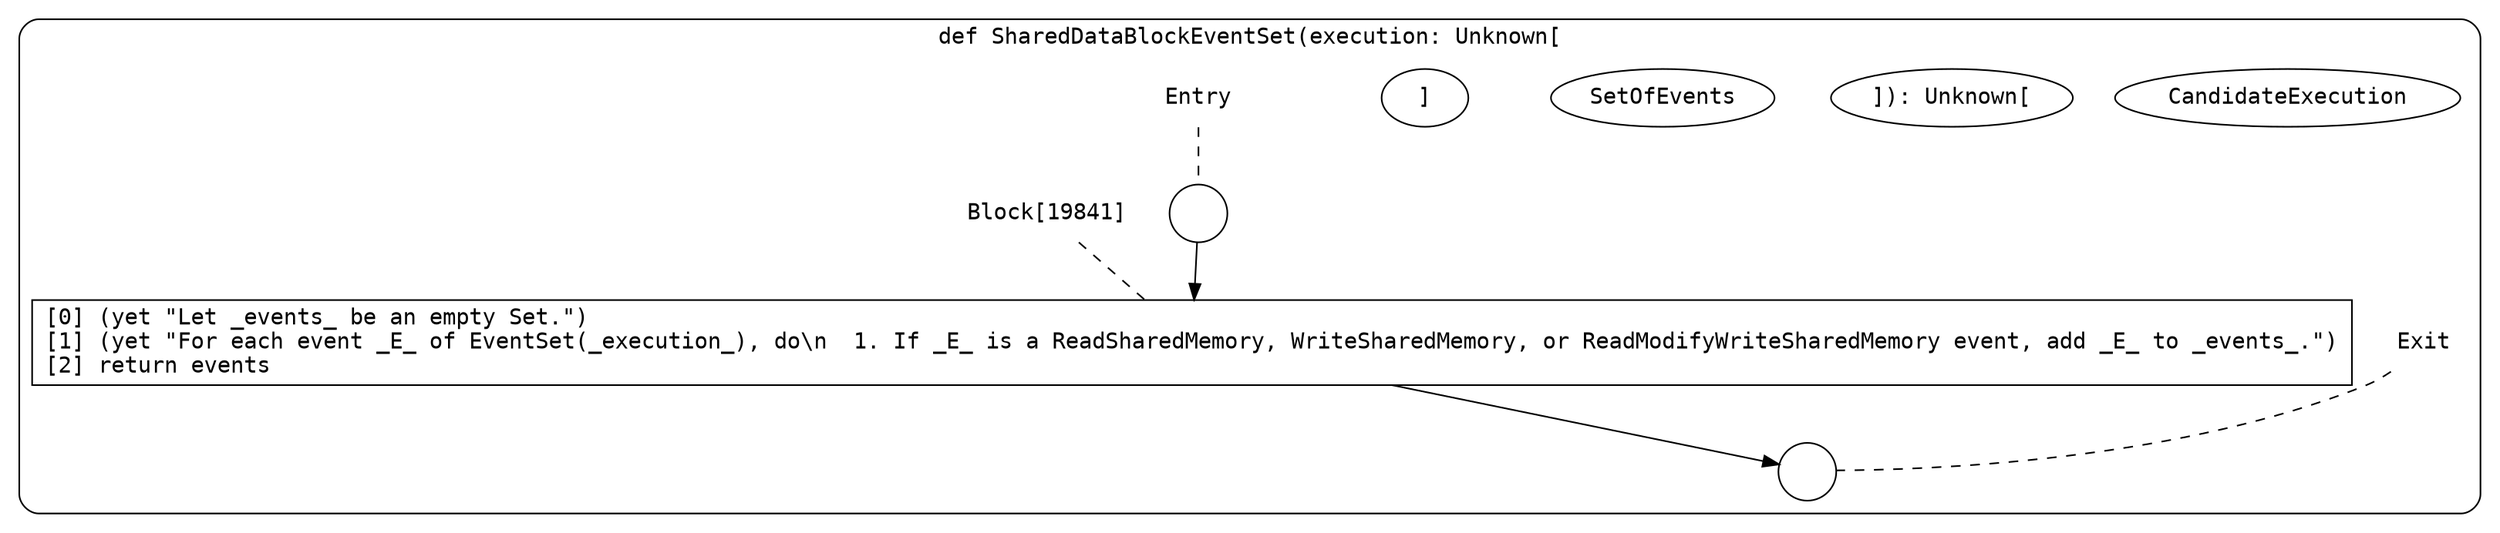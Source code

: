 digraph {
  graph [fontname = "Consolas"]
  node [fontname = "Consolas"]
  edge [fontname = "Consolas"]
  subgraph cluster2663 {
    label = "def SharedDataBlockEventSet(execution: Unknown["CandidateExecution"]): Unknown["SetOfEvents"]"
    style = rounded
    cluster2663_entry_name [shape=none, label=<<font color="black">Entry</font>>]
    cluster2663_entry_name -> cluster2663_entry [arrowhead=none, color="black", style=dashed]
    cluster2663_entry [shape=circle label=" " color="black" fillcolor="white" style=filled]
    cluster2663_entry -> node19841 [color="black"]
    cluster2663_exit_name [shape=none, label=<<font color="black">Exit</font>>]
    cluster2663_exit_name -> cluster2663_exit [arrowhead=none, color="black", style=dashed]
    cluster2663_exit [shape=circle label=" " color="black" fillcolor="white" style=filled]
    node19841_name [shape=none, label=<<font color="black">Block[19841]</font>>]
    node19841_name -> node19841 [arrowhead=none, color="black", style=dashed]
    node19841 [shape=box, label=<<font color="black">[0] (yet &quot;Let _events_ be an empty Set.&quot;)<BR ALIGN="LEFT"/>[1] (yet &quot;For each event _E_ of EventSet(_execution_), do\n  1. If _E_ is a ReadSharedMemory, WriteSharedMemory, or ReadModifyWriteSharedMemory event, add _E_ to _events_.&quot;)<BR ALIGN="LEFT"/>[2] return events<BR ALIGN="LEFT"/></font>> color="black" fillcolor="white", style=filled]
    node19841 -> cluster2663_exit [color="black"]
  }
}